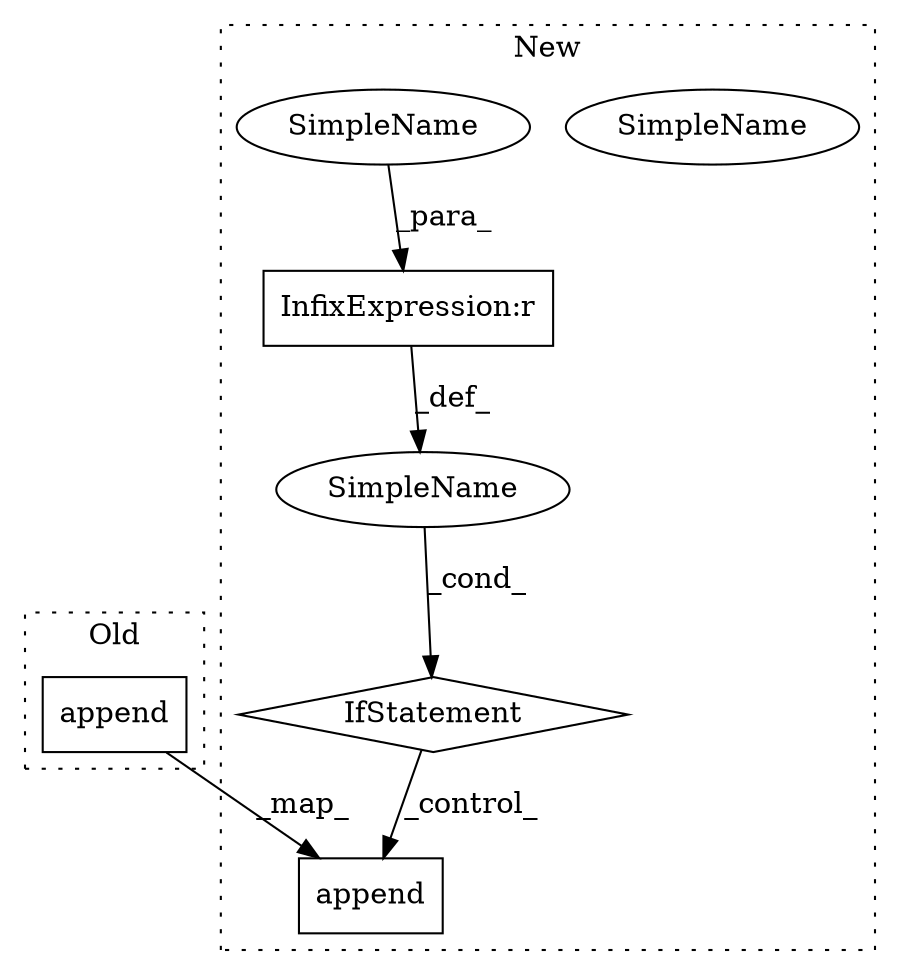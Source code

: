 digraph G {
subgraph cluster0 {
1 [label="append" a="32" s="4441,4500" l="16,2" shape="box"];
label = "Old";
style="dotted";
}
subgraph cluster1 {
2 [label="append" a="32" s="4794,4855" l="18,2" shape="box"];
3 [label="SimpleName" a="42" s="" l="" shape="ellipse"];
4 [label="IfStatement" a="25" s="4749,4766" l="4,2" shape="diamond"];
5 [label="InfixExpression:r" a="27" s="4761" l="4" shape="box"];
6 [label="SimpleName" a="42" s="4753" l="8" shape="ellipse"];
7 [label="SimpleName" a="42" s="4753" l="8" shape="ellipse"];
label = "New";
style="dotted";
}
1 -> 2 [label="_map_"];
3 -> 4 [label="_cond_"];
4 -> 2 [label="_control_"];
5 -> 3 [label="_def_"];
7 -> 5 [label="_para_"];
}